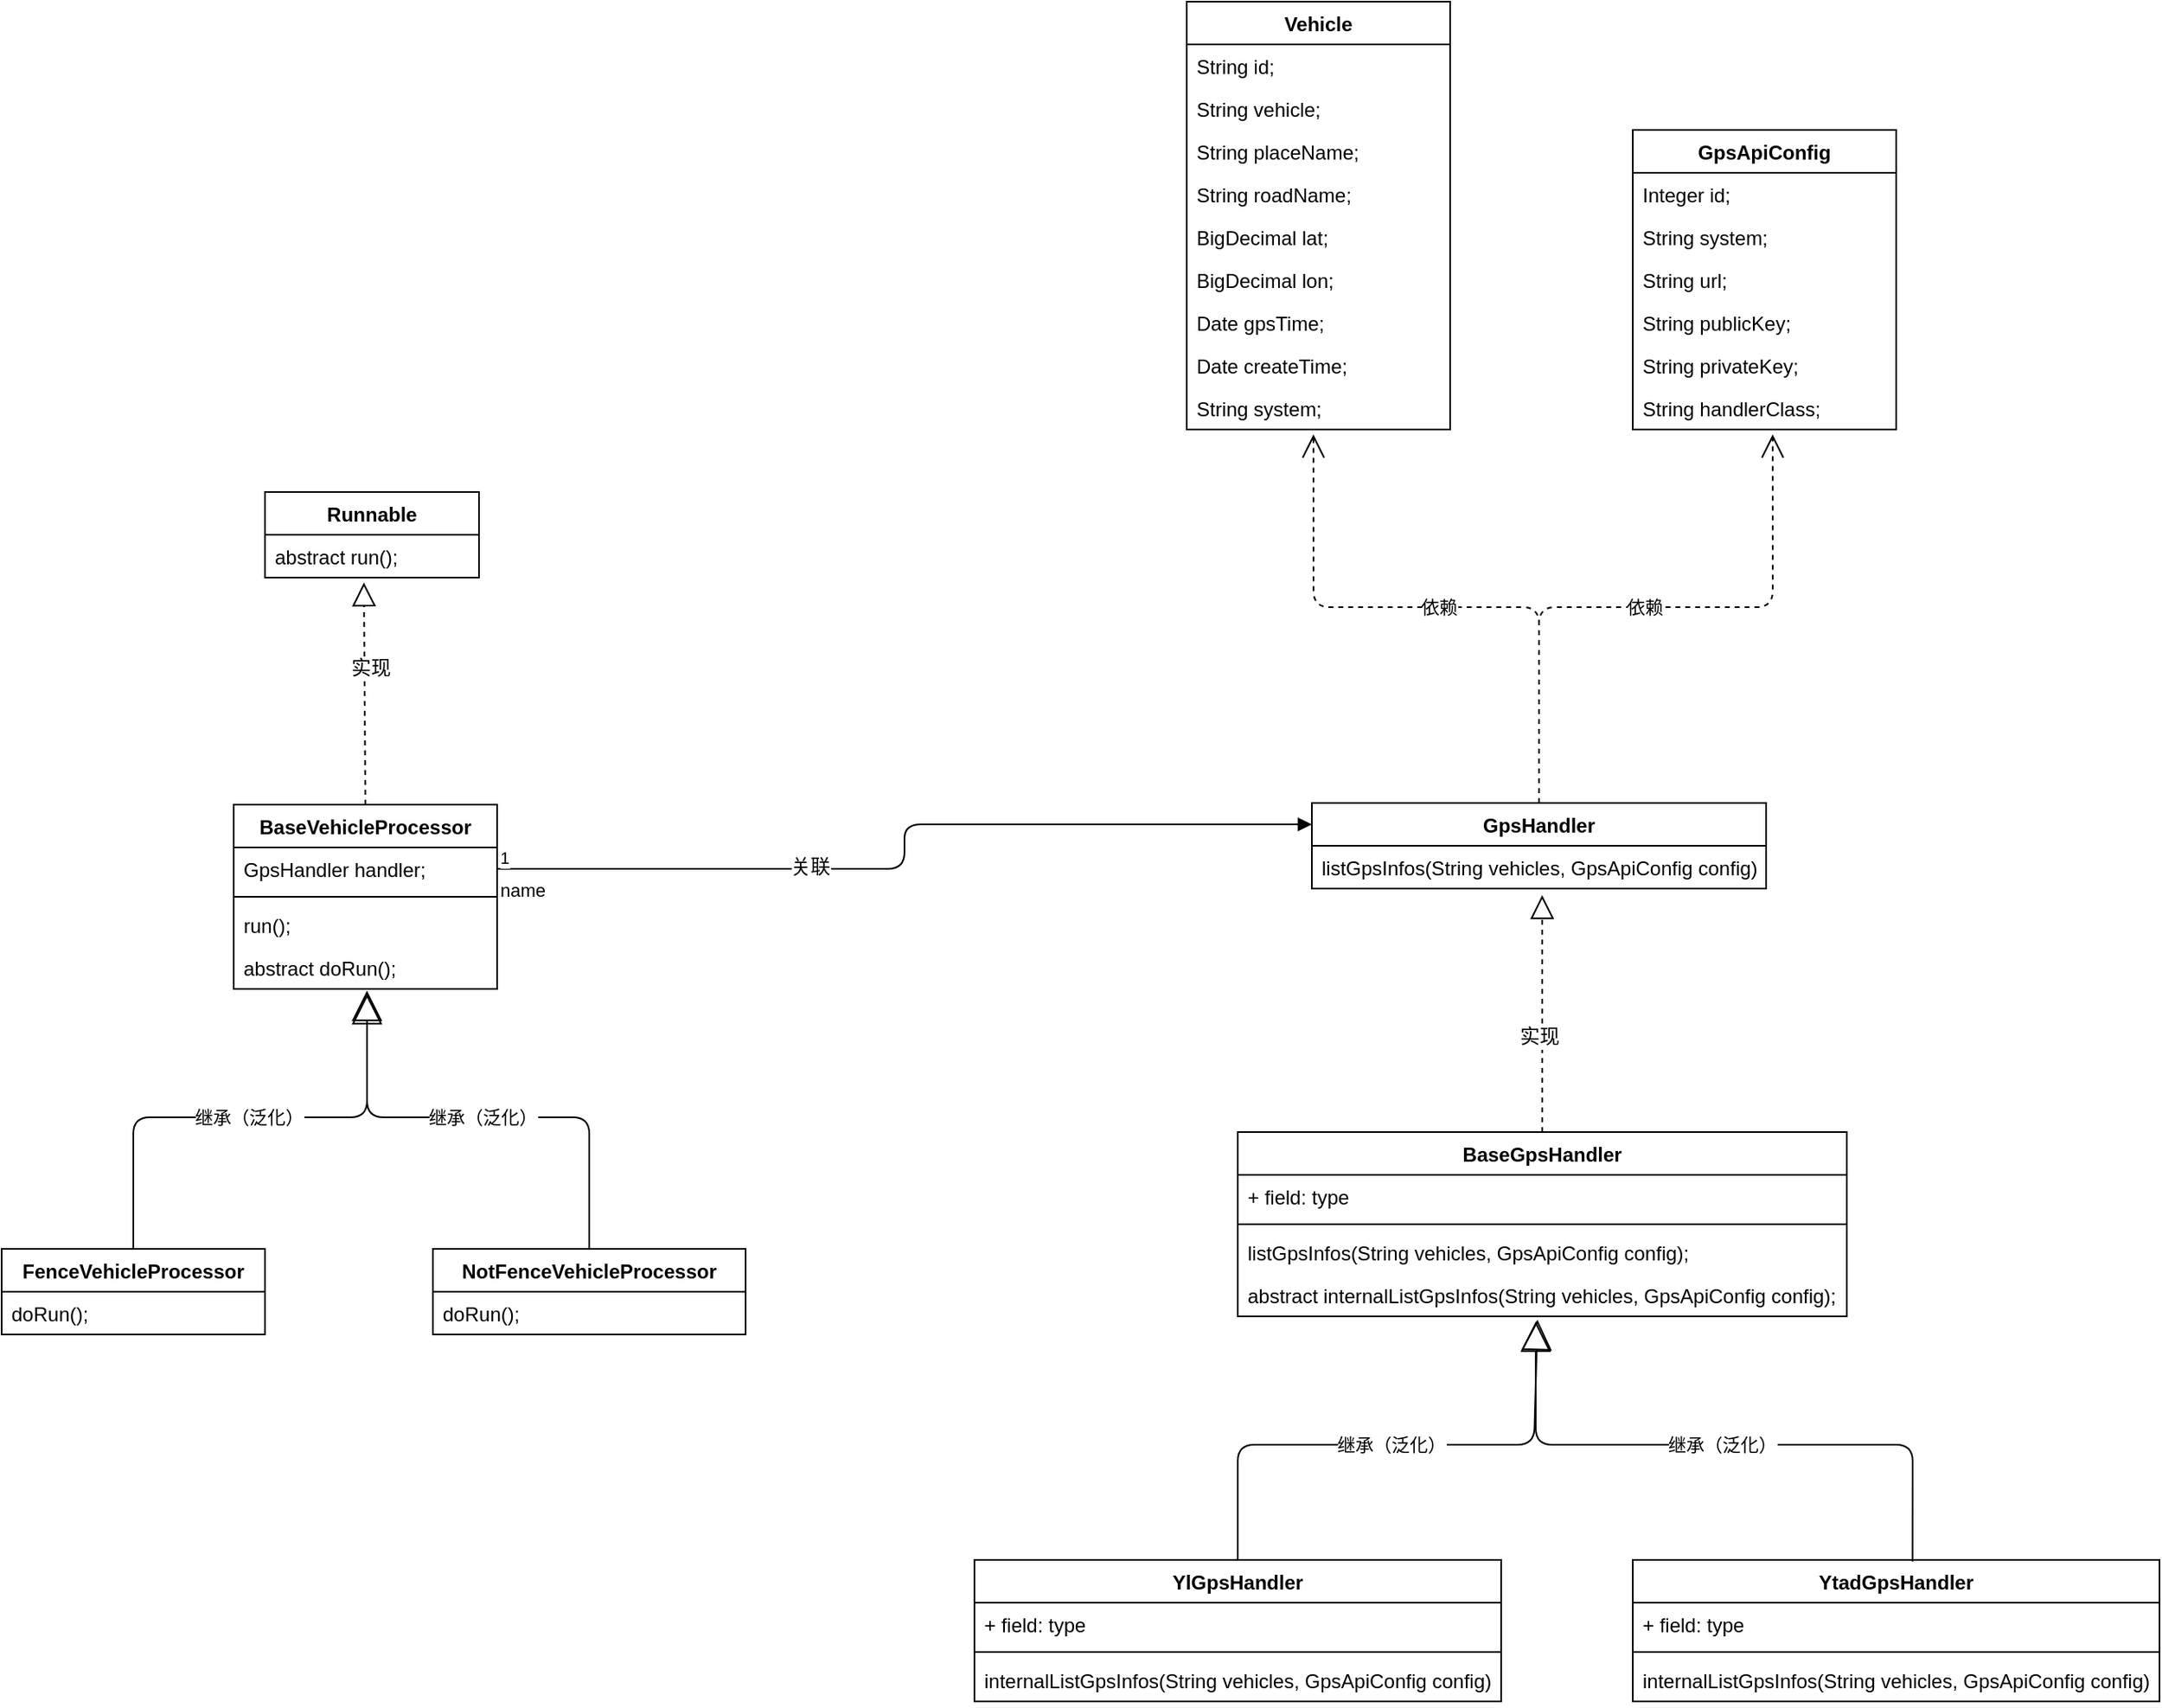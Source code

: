 <mxfile version="12.6.5" type="device"><diagram id="GTP7q7Ib7vnBzRGQZ7FD" name="第 1 页"><mxGraphModel dx="1422" dy="822" grid="1" gridSize="10" guides="1" tooltips="1" connect="1" arrows="1" fold="1" page="1" pageScale="1" pageWidth="2336" pageHeight="1654" math="0" shadow="0"><root><mxCell id="0"/><mxCell id="1" parent="0"/><mxCell id="5D95UNryGAdMalHN_5FL-1" value="GpsHandler" style="swimlane;fontStyle=1;align=center;verticalAlign=top;childLayout=stackLayout;horizontal=1;startSize=26;horizontalStack=0;resizeParent=1;resizeParentMax=0;resizeLast=0;collapsible=1;marginBottom=0;" vertex="1" parent="1"><mxGeometry x="1556" y="589" width="276" height="52" as="geometry"/></mxCell><mxCell id="5D95UNryGAdMalHN_5FL-4" value="listGpsInfos(String vehicles, GpsApiConfig config);" style="text;strokeColor=none;fillColor=none;align=left;verticalAlign=top;spacingLeft=4;spacingRight=4;overflow=hidden;rotatable=0;points=[[0,0.5],[1,0.5]];portConstraint=eastwest;" vertex="1" parent="5D95UNryGAdMalHN_5FL-1"><mxGeometry y="26" width="276" height="26" as="geometry"/></mxCell><mxCell id="5D95UNryGAdMalHN_5FL-5" value="BaseGpsHandler" style="swimlane;fontStyle=1;align=center;verticalAlign=top;childLayout=stackLayout;horizontal=1;startSize=26;horizontalStack=0;resizeParent=1;resizeParentMax=0;resizeLast=0;collapsible=1;marginBottom=0;" vertex="1" parent="1"><mxGeometry x="1511" y="789" width="370" height="112" as="geometry"/></mxCell><mxCell id="5D95UNryGAdMalHN_5FL-6" value="+ field: type" style="text;strokeColor=none;fillColor=none;align=left;verticalAlign=top;spacingLeft=4;spacingRight=4;overflow=hidden;rotatable=0;points=[[0,0.5],[1,0.5]];portConstraint=eastwest;" vertex="1" parent="5D95UNryGAdMalHN_5FL-5"><mxGeometry y="26" width="370" height="26" as="geometry"/></mxCell><mxCell id="5D95UNryGAdMalHN_5FL-7" value="" style="line;strokeWidth=1;fillColor=none;align=left;verticalAlign=middle;spacingTop=-1;spacingLeft=3;spacingRight=3;rotatable=0;labelPosition=right;points=[];portConstraint=eastwest;" vertex="1" parent="5D95UNryGAdMalHN_5FL-5"><mxGeometry y="52" width="370" height="8" as="geometry"/></mxCell><mxCell id="5D95UNryGAdMalHN_5FL-8" value="listGpsInfos(String vehicles, GpsApiConfig config);" style="text;strokeColor=none;fillColor=none;align=left;verticalAlign=top;spacingLeft=4;spacingRight=4;overflow=hidden;rotatable=0;points=[[0,0.5],[1,0.5]];portConstraint=eastwest;" vertex="1" parent="5D95UNryGAdMalHN_5FL-5"><mxGeometry y="60" width="370" height="26" as="geometry"/></mxCell><mxCell id="5D95UNryGAdMalHN_5FL-9" value="abstract internalListGpsInfos(String vehicles, GpsApiConfig config);" style="text;strokeColor=none;fillColor=none;align=left;verticalAlign=top;spacingLeft=4;spacingRight=4;overflow=hidden;rotatable=0;points=[[0,0.5],[1,0.5]];portConstraint=eastwest;" vertex="1" parent="5D95UNryGAdMalHN_5FL-5"><mxGeometry y="86" width="370" height="26" as="geometry"/></mxCell><mxCell id="5D95UNryGAdMalHN_5FL-11" value="" style="endArrow=block;dashed=1;endFill=0;endSize=12;html=1;entryX=0.507;entryY=1.154;entryDx=0;entryDy=0;entryPerimeter=0;exitX=0.5;exitY=0;exitDx=0;exitDy=0;" edge="1" parent="1" source="5D95UNryGAdMalHN_5FL-5" target="5D95UNryGAdMalHN_5FL-4"><mxGeometry width="160" relative="1" as="geometry"><mxPoint x="1637" y="719" as="sourcePoint"/><mxPoint x="1797" y="719" as="targetPoint"/></mxGeometry></mxCell><mxCell id="5D95UNryGAdMalHN_5FL-12" value="实现" style="text;html=1;align=center;verticalAlign=middle;resizable=0;points=[];labelBackgroundColor=#ffffff;" vertex="1" connectable="0" parent="5D95UNryGAdMalHN_5FL-11"><mxGeometry x="-0.194" y="2" relative="1" as="geometry"><mxPoint as="offset"/></mxGeometry></mxCell><mxCell id="5D95UNryGAdMalHN_5FL-13" value="YlGpsHandler" style="swimlane;fontStyle=1;align=center;verticalAlign=top;childLayout=stackLayout;horizontal=1;startSize=26;horizontalStack=0;resizeParent=1;resizeParentMax=0;resizeLast=0;collapsible=1;marginBottom=0;" vertex="1" parent="1"><mxGeometry x="1351" y="1049" width="320" height="86" as="geometry"/></mxCell><mxCell id="5D95UNryGAdMalHN_5FL-14" value="+ field: type" style="text;strokeColor=none;fillColor=none;align=left;verticalAlign=top;spacingLeft=4;spacingRight=4;overflow=hidden;rotatable=0;points=[[0,0.5],[1,0.5]];portConstraint=eastwest;" vertex="1" parent="5D95UNryGAdMalHN_5FL-13"><mxGeometry y="26" width="320" height="26" as="geometry"/></mxCell><mxCell id="5D95UNryGAdMalHN_5FL-15" value="" style="line;strokeWidth=1;fillColor=none;align=left;verticalAlign=middle;spacingTop=-1;spacingLeft=3;spacingRight=3;rotatable=0;labelPosition=right;points=[];portConstraint=eastwest;" vertex="1" parent="5D95UNryGAdMalHN_5FL-13"><mxGeometry y="52" width="320" height="8" as="geometry"/></mxCell><mxCell id="5D95UNryGAdMalHN_5FL-17" value="internalListGpsInfos(String vehicles, GpsApiConfig config);" style="text;strokeColor=none;fillColor=none;align=left;verticalAlign=top;spacingLeft=4;spacingRight=4;overflow=hidden;rotatable=0;points=[[0,0.5],[1,0.5]];portConstraint=eastwest;" vertex="1" parent="5D95UNryGAdMalHN_5FL-13"><mxGeometry y="60" width="320" height="26" as="geometry"/></mxCell><mxCell id="5D95UNryGAdMalHN_5FL-18" value="YtadGpsHandler" style="swimlane;fontStyle=1;align=center;verticalAlign=top;childLayout=stackLayout;horizontal=1;startSize=26;horizontalStack=0;resizeParent=1;resizeParentMax=0;resizeLast=0;collapsible=1;marginBottom=0;" vertex="1" parent="1"><mxGeometry x="1751" y="1049" width="320" height="86" as="geometry"/></mxCell><mxCell id="5D95UNryGAdMalHN_5FL-19" value="+ field: type" style="text;strokeColor=none;fillColor=none;align=left;verticalAlign=top;spacingLeft=4;spacingRight=4;overflow=hidden;rotatable=0;points=[[0,0.5],[1,0.5]];portConstraint=eastwest;" vertex="1" parent="5D95UNryGAdMalHN_5FL-18"><mxGeometry y="26" width="320" height="26" as="geometry"/></mxCell><mxCell id="5D95UNryGAdMalHN_5FL-20" value="" style="line;strokeWidth=1;fillColor=none;align=left;verticalAlign=middle;spacingTop=-1;spacingLeft=3;spacingRight=3;rotatable=0;labelPosition=right;points=[];portConstraint=eastwest;" vertex="1" parent="5D95UNryGAdMalHN_5FL-18"><mxGeometry y="52" width="320" height="8" as="geometry"/></mxCell><mxCell id="5D95UNryGAdMalHN_5FL-21" value="internalListGpsInfos(String vehicles, GpsApiConfig config);" style="text;strokeColor=none;fillColor=none;align=left;verticalAlign=top;spacingLeft=4;spacingRight=4;overflow=hidden;rotatable=0;points=[[0,0.5],[1,0.5]];portConstraint=eastwest;" vertex="1" parent="5D95UNryGAdMalHN_5FL-18"><mxGeometry y="60" width="320" height="26" as="geometry"/></mxCell><mxCell id="5D95UNryGAdMalHN_5FL-22" value="继承（泛化）" style="endArrow=block;endSize=16;endFill=0;html=1;entryX=0.492;entryY=1.077;entryDx=0;entryDy=0;entryPerimeter=0;exitX=0.5;exitY=0;exitDx=0;exitDy=0;" edge="1" parent="1" source="5D95UNryGAdMalHN_5FL-13" target="5D95UNryGAdMalHN_5FL-9"><mxGeometry width="160" relative="1" as="geometry"><mxPoint x="1511" y="979" as="sourcePoint"/><mxPoint x="1671" y="979" as="targetPoint"/><Array as="points"><mxPoint x="1511" y="979"/><mxPoint x="1691" y="979"/></Array></mxGeometry></mxCell><mxCell id="5D95UNryGAdMalHN_5FL-24" value="继承（泛化）" style="endArrow=block;endSize=16;endFill=0;html=1;entryX=0.484;entryY=1.115;entryDx=0;entryDy=0;entryPerimeter=0;exitX=0.531;exitY=0.012;exitDx=0;exitDy=0;exitPerimeter=0;" edge="1" parent="1" source="5D95UNryGAdMalHN_5FL-18"><mxGeometry width="160" relative="1" as="geometry"><mxPoint x="1913" y="1049" as="sourcePoint"/><mxPoint x="1692.08" y="903.99" as="targetPoint"/><Array as="points"><mxPoint x="1921" y="979"/><mxPoint x="1692" y="979"/></Array></mxGeometry></mxCell><mxCell id="5D95UNryGAdMalHN_5FL-25" value="BaseVehicleProcessor" style="swimlane;fontStyle=1;align=center;verticalAlign=top;childLayout=stackLayout;horizontal=1;startSize=26;horizontalStack=0;resizeParent=1;resizeParentMax=0;resizeLast=0;collapsible=1;marginBottom=0;" vertex="1" parent="1"><mxGeometry x="901" y="590" width="160" height="112" as="geometry"/></mxCell><mxCell id="5D95UNryGAdMalHN_5FL-26" value="GpsHandler handler;" style="text;strokeColor=none;fillColor=none;align=left;verticalAlign=top;spacingLeft=4;spacingRight=4;overflow=hidden;rotatable=0;points=[[0,0.5],[1,0.5]];portConstraint=eastwest;" vertex="1" parent="5D95UNryGAdMalHN_5FL-25"><mxGeometry y="26" width="160" height="26" as="geometry"/></mxCell><mxCell id="5D95UNryGAdMalHN_5FL-27" value="" style="line;strokeWidth=1;fillColor=none;align=left;verticalAlign=middle;spacingTop=-1;spacingLeft=3;spacingRight=3;rotatable=0;labelPosition=right;points=[];portConstraint=eastwest;" vertex="1" parent="5D95UNryGAdMalHN_5FL-25"><mxGeometry y="52" width="160" height="8" as="geometry"/></mxCell><mxCell id="5D95UNryGAdMalHN_5FL-28" value="run();" style="text;strokeColor=none;fillColor=none;align=left;verticalAlign=top;spacingLeft=4;spacingRight=4;overflow=hidden;rotatable=0;points=[[0,0.5],[1,0.5]];portConstraint=eastwest;" vertex="1" parent="5D95UNryGAdMalHN_5FL-25"><mxGeometry y="60" width="160" height="26" as="geometry"/></mxCell><mxCell id="5D95UNryGAdMalHN_5FL-33" value="abstract doRun();" style="text;strokeColor=none;fillColor=none;align=left;verticalAlign=top;spacingLeft=4;spacingRight=4;overflow=hidden;rotatable=0;points=[[0,0.5],[1,0.5]];portConstraint=eastwest;" vertex="1" parent="5D95UNryGAdMalHN_5FL-25"><mxGeometry y="86" width="160" height="26" as="geometry"/></mxCell><mxCell id="5D95UNryGAdMalHN_5FL-29" value="Runnable" style="swimlane;fontStyle=1;align=center;verticalAlign=top;childLayout=stackLayout;horizontal=1;startSize=26;horizontalStack=0;resizeParent=1;resizeParentMax=0;resizeLast=0;collapsible=1;marginBottom=0;" vertex="1" parent="1"><mxGeometry x="920" y="400" width="130" height="52" as="geometry"/></mxCell><mxCell id="5D95UNryGAdMalHN_5FL-32" value="abstract run();" style="text;strokeColor=none;fillColor=none;align=left;verticalAlign=top;spacingLeft=4;spacingRight=4;overflow=hidden;rotatable=0;points=[[0,0.5],[1,0.5]];portConstraint=eastwest;" vertex="1" parent="5D95UNryGAdMalHN_5FL-29"><mxGeometry y="26" width="130" height="26" as="geometry"/></mxCell><mxCell id="5D95UNryGAdMalHN_5FL-34" value="" style="endArrow=block;dashed=1;endFill=0;endSize=12;html=1;entryX=0.462;entryY=1.115;entryDx=0;entryDy=0;entryPerimeter=0;exitX=0.5;exitY=0;exitDx=0;exitDy=0;" edge="1" parent="1" source="5D95UNryGAdMalHN_5FL-25" target="5D95UNryGAdMalHN_5FL-32"><mxGeometry width="160" relative="1" as="geometry"><mxPoint x="541" y="530" as="sourcePoint"/><mxPoint x="701" y="530" as="targetPoint"/></mxGeometry></mxCell><mxCell id="5D95UNryGAdMalHN_5FL-35" value="实现" style="text;html=1;align=center;verticalAlign=middle;resizable=0;points=[];labelBackgroundColor=#ffffff;" vertex="1" connectable="0" parent="5D95UNryGAdMalHN_5FL-34"><mxGeometry x="0.229" y="-3" relative="1" as="geometry"><mxPoint as="offset"/></mxGeometry></mxCell><mxCell id="5D95UNryGAdMalHN_5FL-36" value="FenceVehicleProcessor" style="swimlane;fontStyle=1;align=center;verticalAlign=top;childLayout=stackLayout;horizontal=1;startSize=26;horizontalStack=0;resizeParent=1;resizeParentMax=0;resizeLast=0;collapsible=1;marginBottom=0;" vertex="1" parent="1"><mxGeometry x="760" y="860" width="160" height="52" as="geometry"/></mxCell><mxCell id="5D95UNryGAdMalHN_5FL-40" value="doRun();" style="text;strokeColor=none;fillColor=none;align=left;verticalAlign=top;spacingLeft=4;spacingRight=4;overflow=hidden;rotatable=0;points=[[0,0.5],[1,0.5]];portConstraint=eastwest;" vertex="1" parent="5D95UNryGAdMalHN_5FL-36"><mxGeometry y="26" width="160" height="26" as="geometry"/></mxCell><mxCell id="5D95UNryGAdMalHN_5FL-41" value="NotFenceVehicleProcessor" style="swimlane;fontStyle=1;align=center;verticalAlign=top;childLayout=stackLayout;horizontal=1;startSize=26;horizontalStack=0;resizeParent=1;resizeParentMax=0;resizeLast=0;collapsible=1;marginBottom=0;" vertex="1" parent="1"><mxGeometry x="1022" y="860" width="190" height="52" as="geometry"/></mxCell><mxCell id="5D95UNryGAdMalHN_5FL-42" value="doRun();" style="text;strokeColor=none;fillColor=none;align=left;verticalAlign=top;spacingLeft=4;spacingRight=4;overflow=hidden;rotatable=0;points=[[0,0.5],[1,0.5]];portConstraint=eastwest;" vertex="1" parent="5D95UNryGAdMalHN_5FL-41"><mxGeometry y="26" width="190" height="26" as="geometry"/></mxCell><mxCell id="5D95UNryGAdMalHN_5FL-43" value="继承（泛化）" style="endArrow=block;endSize=16;endFill=0;html=1;entryX=0.506;entryY=1.038;entryDx=0;entryDy=0;entryPerimeter=0;exitX=0.5;exitY=0;exitDx=0;exitDy=0;" edge="1" parent="1" source="5D95UNryGAdMalHN_5FL-36" target="5D95UNryGAdMalHN_5FL-33"><mxGeometry width="160" relative="1" as="geometry"><mxPoint x="841" y="790" as="sourcePoint"/><mxPoint x="1001" y="790" as="targetPoint"/><Array as="points"><mxPoint x="840" y="780"/><mxPoint x="982" y="780"/></Array></mxGeometry></mxCell><mxCell id="5D95UNryGAdMalHN_5FL-44" value="继承（泛化）" style="endArrow=block;endSize=16;endFill=0;html=1;exitX=0.5;exitY=0;exitDx=0;exitDy=0;" edge="1" parent="1" source="5D95UNryGAdMalHN_5FL-41"><mxGeometry width="160" relative="1" as="geometry"><mxPoint x="1117" y="855" as="sourcePoint"/><mxPoint x="982" y="705" as="targetPoint"/><Array as="points"><mxPoint x="1117" y="780"/><mxPoint x="982" y="780"/></Array></mxGeometry></mxCell><mxCell id="5D95UNryGAdMalHN_5FL-45" value="name" style="endArrow=block;endFill=1;html=1;edgeStyle=orthogonalEdgeStyle;align=left;verticalAlign=top;entryX=0;entryY=0.25;entryDx=0;entryDy=0;exitX=1;exitY=0.5;exitDx=0;exitDy=0;" edge="1" parent="1" source="5D95UNryGAdMalHN_5FL-26" target="5D95UNryGAdMalHN_5FL-1"><mxGeometry x="-1" relative="1" as="geometry"><mxPoint x="1061" y="602" as="sourcePoint"/><mxPoint x="1221" y="599" as="targetPoint"/></mxGeometry></mxCell><mxCell id="5D95UNryGAdMalHN_5FL-46" value="1" style="resizable=0;html=1;align=left;verticalAlign=bottom;labelBackgroundColor=#ffffff;fontSize=10;" connectable="0" vertex="1" parent="5D95UNryGAdMalHN_5FL-45"><mxGeometry x="-1" relative="1" as="geometry"><mxPoint y="1" as="offset"/></mxGeometry></mxCell><mxCell id="5D95UNryGAdMalHN_5FL-47" value="关联" style="text;html=1;align=center;verticalAlign=middle;resizable=0;points=[];labelBackgroundColor=#ffffff;" vertex="1" connectable="0" parent="5D95UNryGAdMalHN_5FL-45"><mxGeometry x="-0.273" y="1" relative="1" as="geometry"><mxPoint as="offset"/></mxGeometry></mxCell><mxCell id="5D95UNryGAdMalHN_5FL-48" value="GpsApiConfig" style="swimlane;fontStyle=1;align=center;verticalAlign=top;childLayout=stackLayout;horizontal=1;startSize=26;horizontalStack=0;resizeParent=1;resizeParentMax=0;resizeLast=0;collapsible=1;marginBottom=0;" vertex="1" parent="1"><mxGeometry x="1751" y="180" width="160" height="182" as="geometry"/></mxCell><mxCell id="5D95UNryGAdMalHN_5FL-49" value="Integer id;" style="text;strokeColor=none;fillColor=none;align=left;verticalAlign=top;spacingLeft=4;spacingRight=4;overflow=hidden;rotatable=0;points=[[0,0.5],[1,0.5]];portConstraint=eastwest;" vertex="1" parent="5D95UNryGAdMalHN_5FL-48"><mxGeometry y="26" width="160" height="26" as="geometry"/></mxCell><mxCell id="5D95UNryGAdMalHN_5FL-52" value="String system;" style="text;strokeColor=none;fillColor=none;align=left;verticalAlign=top;spacingLeft=4;spacingRight=4;overflow=hidden;rotatable=0;points=[[0,0.5],[1,0.5]];portConstraint=eastwest;" vertex="1" parent="5D95UNryGAdMalHN_5FL-48"><mxGeometry y="52" width="160" height="26" as="geometry"/></mxCell><mxCell id="5D95UNryGAdMalHN_5FL-53" value="String url;" style="text;strokeColor=none;fillColor=none;align=left;verticalAlign=top;spacingLeft=4;spacingRight=4;overflow=hidden;rotatable=0;points=[[0,0.5],[1,0.5]];portConstraint=eastwest;" vertex="1" parent="5D95UNryGAdMalHN_5FL-48"><mxGeometry y="78" width="160" height="26" as="geometry"/></mxCell><mxCell id="5D95UNryGAdMalHN_5FL-54" value="String publicKey;" style="text;strokeColor=none;fillColor=none;align=left;verticalAlign=top;spacingLeft=4;spacingRight=4;overflow=hidden;rotatable=0;points=[[0,0.5],[1,0.5]];portConstraint=eastwest;" vertex="1" parent="5D95UNryGAdMalHN_5FL-48"><mxGeometry y="104" width="160" height="26" as="geometry"/></mxCell><mxCell id="5D95UNryGAdMalHN_5FL-55" value="String privateKey;" style="text;strokeColor=none;fillColor=none;align=left;verticalAlign=top;spacingLeft=4;spacingRight=4;overflow=hidden;rotatable=0;points=[[0,0.5],[1,0.5]];portConstraint=eastwest;" vertex="1" parent="5D95UNryGAdMalHN_5FL-48"><mxGeometry y="130" width="160" height="26" as="geometry"/></mxCell><mxCell id="5D95UNryGAdMalHN_5FL-56" value="String handlerClass;" style="text;strokeColor=none;fillColor=none;align=left;verticalAlign=top;spacingLeft=4;spacingRight=4;overflow=hidden;rotatable=0;points=[[0,0.5],[1,0.5]];portConstraint=eastwest;" vertex="1" parent="5D95UNryGAdMalHN_5FL-48"><mxGeometry y="156" width="160" height="26" as="geometry"/></mxCell><mxCell id="5D95UNryGAdMalHN_5FL-57" value="Vehicle" style="swimlane;fontStyle=1;align=center;verticalAlign=top;childLayout=stackLayout;horizontal=1;startSize=26;horizontalStack=0;resizeParent=1;resizeParentMax=0;resizeLast=0;collapsible=1;marginBottom=0;" vertex="1" parent="1"><mxGeometry x="1480" y="102" width="160" height="260" as="geometry"/></mxCell><mxCell id="5D95UNryGAdMalHN_5FL-58" value="String id;" style="text;strokeColor=none;fillColor=none;align=left;verticalAlign=top;spacingLeft=4;spacingRight=4;overflow=hidden;rotatable=0;points=[[0,0.5],[1,0.5]];portConstraint=eastwest;" vertex="1" parent="5D95UNryGAdMalHN_5FL-57"><mxGeometry y="26" width="160" height="26" as="geometry"/></mxCell><mxCell id="5D95UNryGAdMalHN_5FL-59" value="String vehicle;" style="text;strokeColor=none;fillColor=none;align=left;verticalAlign=top;spacingLeft=4;spacingRight=4;overflow=hidden;rotatable=0;points=[[0,0.5],[1,0.5]];portConstraint=eastwest;" vertex="1" parent="5D95UNryGAdMalHN_5FL-57"><mxGeometry y="52" width="160" height="26" as="geometry"/></mxCell><mxCell id="5D95UNryGAdMalHN_5FL-60" value="String placeName;" style="text;strokeColor=none;fillColor=none;align=left;verticalAlign=top;spacingLeft=4;spacingRight=4;overflow=hidden;rotatable=0;points=[[0,0.5],[1,0.5]];portConstraint=eastwest;" vertex="1" parent="5D95UNryGAdMalHN_5FL-57"><mxGeometry y="78" width="160" height="26" as="geometry"/></mxCell><mxCell id="5D95UNryGAdMalHN_5FL-61" value="String roadName;" style="text;strokeColor=none;fillColor=none;align=left;verticalAlign=top;spacingLeft=4;spacingRight=4;overflow=hidden;rotatable=0;points=[[0,0.5],[1,0.5]];portConstraint=eastwest;" vertex="1" parent="5D95UNryGAdMalHN_5FL-57"><mxGeometry y="104" width="160" height="26" as="geometry"/></mxCell><mxCell id="5D95UNryGAdMalHN_5FL-62" value="BigDecimal lat;" style="text;strokeColor=none;fillColor=none;align=left;verticalAlign=top;spacingLeft=4;spacingRight=4;overflow=hidden;rotatable=0;points=[[0,0.5],[1,0.5]];portConstraint=eastwest;" vertex="1" parent="5D95UNryGAdMalHN_5FL-57"><mxGeometry y="130" width="160" height="26" as="geometry"/></mxCell><mxCell id="5D95UNryGAdMalHN_5FL-63" value="BigDecimal lon;" style="text;strokeColor=none;fillColor=none;align=left;verticalAlign=top;spacingLeft=4;spacingRight=4;overflow=hidden;rotatable=0;points=[[0,0.5],[1,0.5]];portConstraint=eastwest;" vertex="1" parent="5D95UNryGAdMalHN_5FL-57"><mxGeometry y="156" width="160" height="26" as="geometry"/></mxCell><mxCell id="5D95UNryGAdMalHN_5FL-64" value="Date gpsTime;" style="text;strokeColor=none;fillColor=none;align=left;verticalAlign=top;spacingLeft=4;spacingRight=4;overflow=hidden;rotatable=0;points=[[0,0.5],[1,0.5]];portConstraint=eastwest;" vertex="1" parent="5D95UNryGAdMalHN_5FL-57"><mxGeometry y="182" width="160" height="26" as="geometry"/></mxCell><mxCell id="5D95UNryGAdMalHN_5FL-65" value="Date createTime;" style="text;strokeColor=none;fillColor=none;align=left;verticalAlign=top;spacingLeft=4;spacingRight=4;overflow=hidden;rotatable=0;points=[[0,0.5],[1,0.5]];portConstraint=eastwest;" vertex="1" parent="5D95UNryGAdMalHN_5FL-57"><mxGeometry y="208" width="160" height="26" as="geometry"/></mxCell><mxCell id="5D95UNryGAdMalHN_5FL-66" value="String system;" style="text;strokeColor=none;fillColor=none;align=left;verticalAlign=top;spacingLeft=4;spacingRight=4;overflow=hidden;rotatable=0;points=[[0,0.5],[1,0.5]];portConstraint=eastwest;" vertex="1" parent="5D95UNryGAdMalHN_5FL-57"><mxGeometry y="234" width="160" height="26" as="geometry"/></mxCell><mxCell id="5D95UNryGAdMalHN_5FL-67" value="依赖" style="endArrow=open;endSize=12;dashed=1;html=1;entryX=0.531;entryY=1.115;entryDx=0;entryDy=0;entryPerimeter=0;exitX=0.5;exitY=0;exitDx=0;exitDy=0;" edge="1" parent="1" source="5D95UNryGAdMalHN_5FL-1" target="5D95UNryGAdMalHN_5FL-56"><mxGeometry width="160" relative="1" as="geometry"><mxPoint x="1670" y="510" as="sourcePoint"/><mxPoint x="1830" y="510" as="targetPoint"/><Array as="points"><mxPoint x="1694" y="470"/><mxPoint x="1836" y="470"/></Array></mxGeometry></mxCell><mxCell id="5D95UNryGAdMalHN_5FL-69" value="依赖" style="endArrow=open;endSize=12;dashed=1;html=1;entryX=0.481;entryY=1.115;entryDx=0;entryDy=0;entryPerimeter=0;exitX=0.5;exitY=0;exitDx=0;exitDy=0;" edge="1" parent="1" source="5D95UNryGAdMalHN_5FL-1" target="5D95UNryGAdMalHN_5FL-66"><mxGeometry width="160" relative="1" as="geometry"><mxPoint x="1500" y="450" as="sourcePoint"/><mxPoint x="1660" y="450" as="targetPoint"/><Array as="points"><mxPoint x="1694" y="470"/><mxPoint x="1557" y="470"/></Array></mxGeometry></mxCell></root></mxGraphModel></diagram></mxfile>
